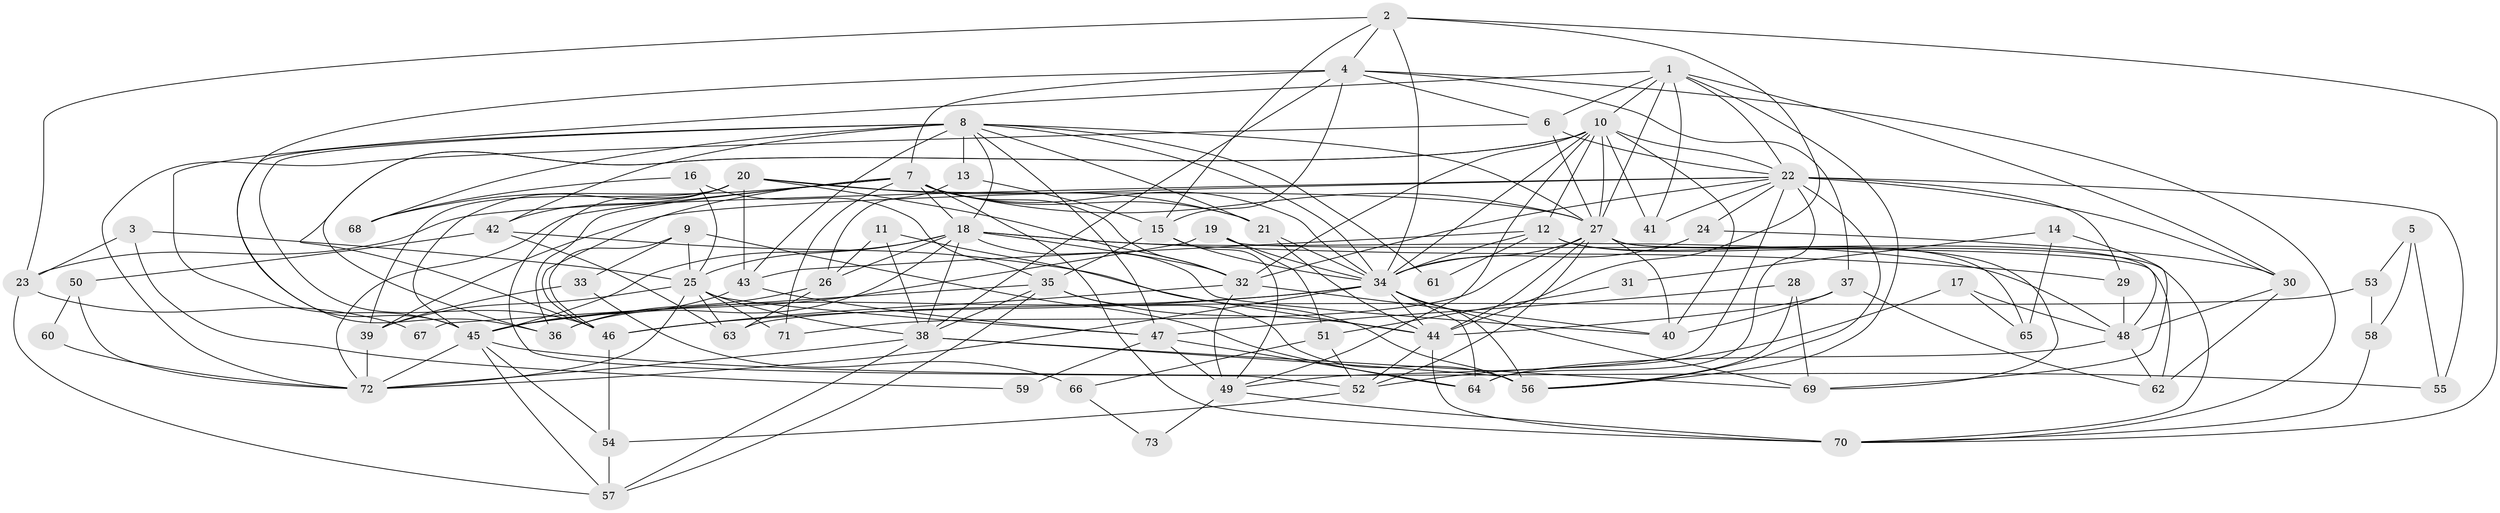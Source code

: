 // original degree distribution, {5: 0.1724137931034483, 3: 0.36551724137931035, 4: 0.2896551724137931, 6: 0.04827586206896552, 8: 0.020689655172413793, 2: 0.06206896551724138, 7: 0.034482758620689655, 9: 0.006896551724137931}
// Generated by graph-tools (version 1.1) at 2025/35/03/09/25 02:35:56]
// undirected, 73 vertices, 204 edges
graph export_dot {
graph [start="1"]
  node [color=gray90,style=filled];
  1;
  2;
  3;
  4;
  5;
  6;
  7;
  8;
  9;
  10;
  11;
  12;
  13;
  14;
  15;
  16;
  17;
  18;
  19;
  20;
  21;
  22;
  23;
  24;
  25;
  26;
  27;
  28;
  29;
  30;
  31;
  32;
  33;
  34;
  35;
  36;
  37;
  38;
  39;
  40;
  41;
  42;
  43;
  44;
  45;
  46;
  47;
  48;
  49;
  50;
  51;
  52;
  53;
  54;
  55;
  56;
  57;
  58;
  59;
  60;
  61;
  62;
  63;
  64;
  65;
  66;
  67;
  68;
  69;
  70;
  71;
  72;
  73;
  1 -- 6 [weight=2.0];
  1 -- 10 [weight=1.0];
  1 -- 22 [weight=1.0];
  1 -- 27 [weight=1.0];
  1 -- 30 [weight=1.0];
  1 -- 41 [weight=1.0];
  1 -- 45 [weight=1.0];
  1 -- 56 [weight=1.0];
  2 -- 4 [weight=1.0];
  2 -- 15 [weight=1.0];
  2 -- 23 [weight=1.0];
  2 -- 34 [weight=1.0];
  2 -- 44 [weight=1.0];
  2 -- 70 [weight=1.0];
  3 -- 23 [weight=1.0];
  3 -- 25 [weight=1.0];
  3 -- 59 [weight=1.0];
  4 -- 6 [weight=1.0];
  4 -- 7 [weight=1.0];
  4 -- 15 [weight=1.0];
  4 -- 36 [weight=1.0];
  4 -- 37 [weight=1.0];
  4 -- 38 [weight=1.0];
  4 -- 70 [weight=1.0];
  5 -- 53 [weight=1.0];
  5 -- 55 [weight=1.0];
  5 -- 58 [weight=1.0];
  6 -- 22 [weight=1.0];
  6 -- 27 [weight=1.0];
  6 -- 72 [weight=1.0];
  7 -- 18 [weight=1.0];
  7 -- 21 [weight=1.0];
  7 -- 27 [weight=2.0];
  7 -- 32 [weight=1.0];
  7 -- 34 [weight=1.0];
  7 -- 36 [weight=1.0];
  7 -- 46 [weight=1.0];
  7 -- 68 [weight=1.0];
  7 -- 70 [weight=2.0];
  7 -- 71 [weight=1.0];
  7 -- 72 [weight=1.0];
  8 -- 13 [weight=1.0];
  8 -- 18 [weight=1.0];
  8 -- 21 [weight=1.0];
  8 -- 27 [weight=1.0];
  8 -- 34 [weight=1.0];
  8 -- 42 [weight=1.0];
  8 -- 43 [weight=1.0];
  8 -- 45 [weight=1.0];
  8 -- 46 [weight=1.0];
  8 -- 47 [weight=1.0];
  8 -- 61 [weight=1.0];
  8 -- 68 [weight=2.0];
  9 -- 25 [weight=1.0];
  9 -- 33 [weight=1.0];
  9 -- 46 [weight=1.0];
  9 -- 64 [weight=1.0];
  10 -- 12 [weight=1.0];
  10 -- 22 [weight=1.0];
  10 -- 27 [weight=1.0];
  10 -- 32 [weight=1.0];
  10 -- 34 [weight=1.0];
  10 -- 36 [weight=1.0];
  10 -- 40 [weight=1.0];
  10 -- 41 [weight=3.0];
  10 -- 46 [weight=1.0];
  10 -- 49 [weight=1.0];
  11 -- 26 [weight=1.0];
  11 -- 38 [weight=1.0];
  11 -- 56 [weight=1.0];
  12 -- 34 [weight=1.0];
  12 -- 43 [weight=1.0];
  12 -- 61 [weight=1.0];
  12 -- 65 [weight=1.0];
  12 -- 69 [weight=1.0];
  13 -- 15 [weight=1.0];
  13 -- 26 [weight=1.0];
  14 -- 31 [weight=1.0];
  14 -- 65 [weight=1.0];
  14 -- 69 [weight=1.0];
  15 -- 34 [weight=1.0];
  15 -- 35 [weight=1.0];
  15 -- 49 [weight=1.0];
  16 -- 25 [weight=1.0];
  16 -- 35 [weight=1.0];
  16 -- 68 [weight=1.0];
  17 -- 48 [weight=2.0];
  17 -- 52 [weight=1.0];
  17 -- 65 [weight=1.0];
  18 -- 25 [weight=1.0];
  18 -- 26 [weight=1.0];
  18 -- 29 [weight=1.0];
  18 -- 32 [weight=1.0];
  18 -- 36 [weight=1.0];
  18 -- 38 [weight=1.0];
  18 -- 40 [weight=1.0];
  18 -- 45 [weight=1.0];
  18 -- 48 [weight=1.0];
  19 -- 34 [weight=1.0];
  19 -- 45 [weight=1.0];
  19 -- 51 [weight=1.0];
  19 -- 62 [weight=1.0];
  20 -- 21 [weight=2.0];
  20 -- 27 [weight=1.0];
  20 -- 32 [weight=1.0];
  20 -- 39 [weight=1.0];
  20 -- 42 [weight=1.0];
  20 -- 43 [weight=1.0];
  20 -- 45 [weight=1.0];
  20 -- 52 [weight=1.0];
  21 -- 34 [weight=6.0];
  21 -- 44 [weight=1.0];
  22 -- 23 [weight=1.0];
  22 -- 24 [weight=1.0];
  22 -- 29 [weight=1.0];
  22 -- 30 [weight=2.0];
  22 -- 32 [weight=1.0];
  22 -- 39 [weight=1.0];
  22 -- 41 [weight=1.0];
  22 -- 49 [weight=1.0];
  22 -- 55 [weight=1.0];
  22 -- 56 [weight=1.0];
  22 -- 64 [weight=1.0];
  23 -- 57 [weight=1.0];
  23 -- 67 [weight=1.0];
  24 -- 30 [weight=1.0];
  24 -- 34 [weight=1.0];
  25 -- 38 [weight=1.0];
  25 -- 39 [weight=1.0];
  25 -- 47 [weight=1.0];
  25 -- 63 [weight=1.0];
  25 -- 71 [weight=1.0];
  25 -- 72 [weight=1.0];
  26 -- 36 [weight=1.0];
  26 -- 63 [weight=1.0];
  27 -- 34 [weight=2.0];
  27 -- 40 [weight=1.0];
  27 -- 44 [weight=2.0];
  27 -- 48 [weight=1.0];
  27 -- 52 [weight=1.0];
  27 -- 70 [weight=1.0];
  27 -- 71 [weight=1.0];
  28 -- 47 [weight=1.0];
  28 -- 56 [weight=1.0];
  28 -- 69 [weight=1.0];
  29 -- 48 [weight=1.0];
  30 -- 48 [weight=1.0];
  30 -- 62 [weight=1.0];
  31 -- 51 [weight=1.0];
  32 -- 40 [weight=1.0];
  32 -- 46 [weight=1.0];
  32 -- 49 [weight=1.0];
  33 -- 39 [weight=1.0];
  33 -- 66 [weight=1.0];
  34 -- 44 [weight=1.0];
  34 -- 45 [weight=1.0];
  34 -- 46 [weight=1.0];
  34 -- 56 [weight=1.0];
  34 -- 64 [weight=1.0];
  34 -- 69 [weight=1.0];
  34 -- 72 [weight=1.0];
  35 -- 38 [weight=1.0];
  35 -- 44 [weight=1.0];
  35 -- 56 [weight=1.0];
  35 -- 57 [weight=1.0];
  35 -- 67 [weight=1.0];
  37 -- 40 [weight=1.0];
  37 -- 44 [weight=1.0];
  37 -- 62 [weight=1.0];
  38 -- 56 [weight=2.0];
  38 -- 57 [weight=1.0];
  38 -- 69 [weight=1.0];
  38 -- 72 [weight=1.0];
  39 -- 72 [weight=1.0];
  42 -- 44 [weight=1.0];
  42 -- 50 [weight=1.0];
  42 -- 63 [weight=1.0];
  43 -- 45 [weight=2.0];
  43 -- 47 [weight=1.0];
  44 -- 52 [weight=1.0];
  44 -- 70 [weight=1.0];
  45 -- 54 [weight=1.0];
  45 -- 55 [weight=1.0];
  45 -- 57 [weight=1.0];
  45 -- 72 [weight=1.0];
  46 -- 54 [weight=1.0];
  47 -- 49 [weight=1.0];
  47 -- 59 [weight=1.0];
  47 -- 64 [weight=1.0];
  48 -- 62 [weight=1.0];
  48 -- 64 [weight=1.0];
  49 -- 70 [weight=1.0];
  49 -- 73 [weight=1.0];
  50 -- 60 [weight=1.0];
  50 -- 72 [weight=1.0];
  51 -- 52 [weight=1.0];
  51 -- 66 [weight=1.0];
  52 -- 54 [weight=1.0];
  53 -- 58 [weight=1.0];
  53 -- 63 [weight=1.0];
  54 -- 57 [weight=1.0];
  58 -- 70 [weight=1.0];
  60 -- 72 [weight=1.0];
  66 -- 73 [weight=1.0];
}
